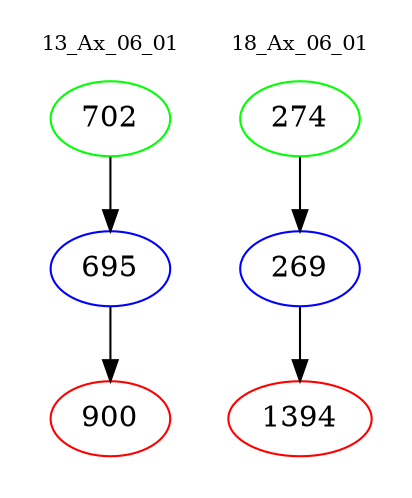 digraph{
subgraph cluster_0 {
color = white
label = "13_Ax_06_01";
fontsize=10;
T0_702 [label="702", color="green"]
T0_702 -> T0_695 [color="black"]
T0_695 [label="695", color="blue"]
T0_695 -> T0_900 [color="black"]
T0_900 [label="900", color="red"]
}
subgraph cluster_1 {
color = white
label = "18_Ax_06_01";
fontsize=10;
T1_274 [label="274", color="green"]
T1_274 -> T1_269 [color="black"]
T1_269 [label="269", color="blue"]
T1_269 -> T1_1394 [color="black"]
T1_1394 [label="1394", color="red"]
}
}
